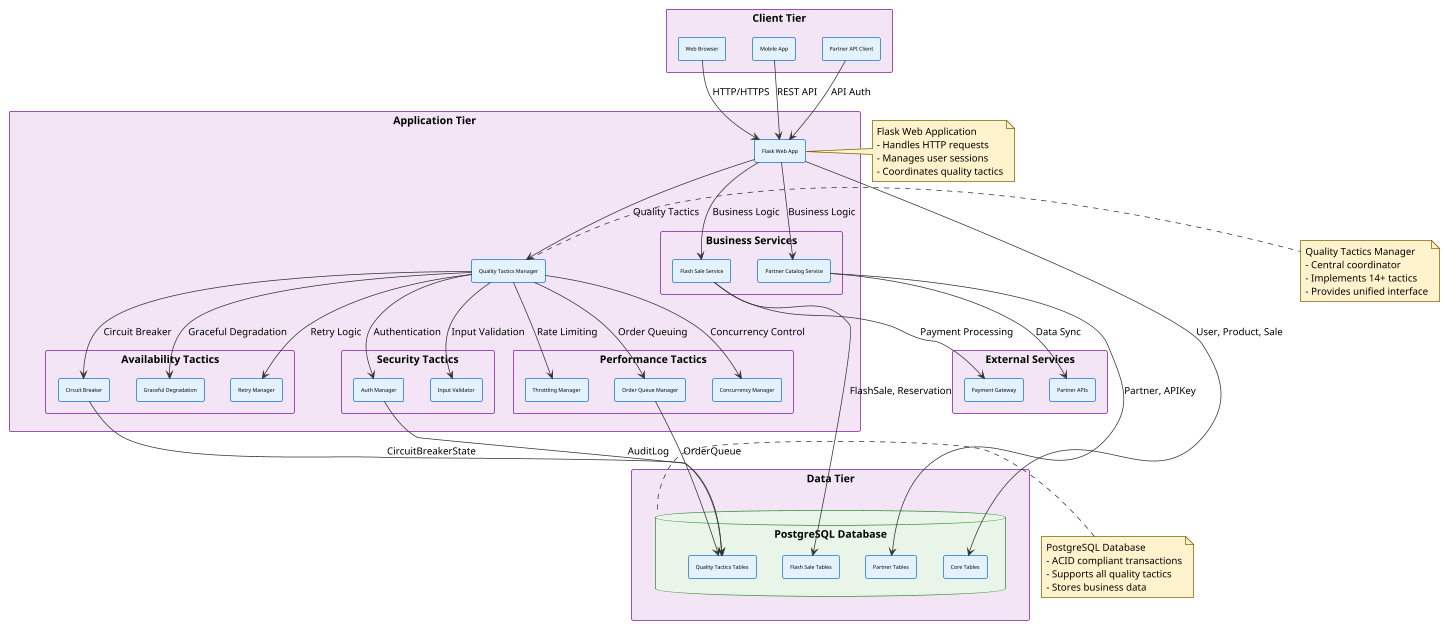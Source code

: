 @startuml Deployment Diagram - Client + Database Architecture

!theme plain
skinparam componentStyle rectangle
skinparam packageStyle rectangle

' Optimized for 4096px limit
skinparam dpi 72
skinparam scale 0.3
skinparam componentFontSize 7
skinparam componentFontStyle normal
skinparam componentBackgroundColor #E3F2FD
skinparam componentBorderColor #1976D2
skinparam componentBorderThickness 1
skinparam packageBackgroundColor #F3E5F5
skinparam packageBorderColor #7B1FA2
skinparam packageBorderThickness 1
skinparam databaseBackgroundColor #E8F5E8
skinparam databaseBorderColor #388E3C
skinparam databaseBorderThickness 1
skinparam noteBackgroundColor #FFF3CD
skinparam noteBorderColor #856404
skinparam noteBorderThickness 1
skinparam arrowColor #333333
skinparam arrowThickness 1

package "Client Tier" {
    [Web Browser] as Browser
    [Mobile App] as Mobile
    [Partner API Client] as PartnerClient
}

package "Application Tier" {
    [Flask Web App] as Flask
    [Quality Tactics Manager] as QTM
    
    package "Availability Tactics" {
        [Circuit Breaker] as CB
        [Graceful Degradation] as GD
        [Retry Manager] as Retry
    }
    
    package "Security Tactics" {
        [Auth Manager] as Auth
        [Input Validator] as Validator
    }
    
    package "Performance Tactics" {
        [Throttling Manager] as Throttle
        [Order Queue Manager] as Queue
        [Concurrency Manager] as Concurrency
    }
    
    package "Business Services" {
        [Flash Sale Service] as FlashSale
        [Partner Catalog Service] as PartnerCatalog
    }
}

package "Data Tier" {
    database "PostgreSQL Database" as DB {
        [Core Tables] as CoreTables
        [Quality Tactics Tables] as TacticTables
        [Flash Sale Tables] as FlashTables
        [Partner Tables] as PartnerTables
    }
}

package "External Services" {
    [Payment Gateway] as PaymentGateway
    [Partner APIs] as PartnerAPIs
}

' Client connections
Browser --> Flask : HTTP/HTTPS
Mobile --> Flask : REST API
PartnerClient --> Flask : API Auth

' Application tier connections
Flask --> QTM : Quality Tactics
Flask --> FlashSale : Business Logic
Flask --> PartnerCatalog : Business Logic

' Quality tactics connections
QTM --> CB : Circuit Breaker
QTM --> GD : Graceful Degradation
QTM --> Retry : Retry Logic
QTM --> Auth : Authentication
QTM --> Validator : Input Validation
QTM --> Throttle : Rate Limiting
QTM --> Queue : Order Queuing
QTM --> Concurrency : Concurrency Control

' Database connections
Flask --> CoreTables : User, Product, Sale
CB --> TacticTables : CircuitBreakerState
Queue --> TacticTables : OrderQueue
Auth --> TacticTables : AuditLog
FlashSale --> FlashTables : FlashSale, Reservation
PartnerCatalog --> PartnerTables : Partner, APIKey

' External service connections
FlashSale --> PaymentGateway : Payment Processing
PartnerCatalog --> PartnerAPIs : Data Sync

note right of Flask
  Flask Web Application
  - Handles HTTP requests
  - Manages user sessions
  - Coordinates quality tactics
end note

note right of QTM
  Quality Tactics Manager
  - Central coordinator
  - Implements 14+ tactics
  - Provides unified interface
end note

note right of DB
  PostgreSQL Database
  - ACID compliant transactions
  - Supports all quality tactics
  - Stores business data
end note

@enduml

